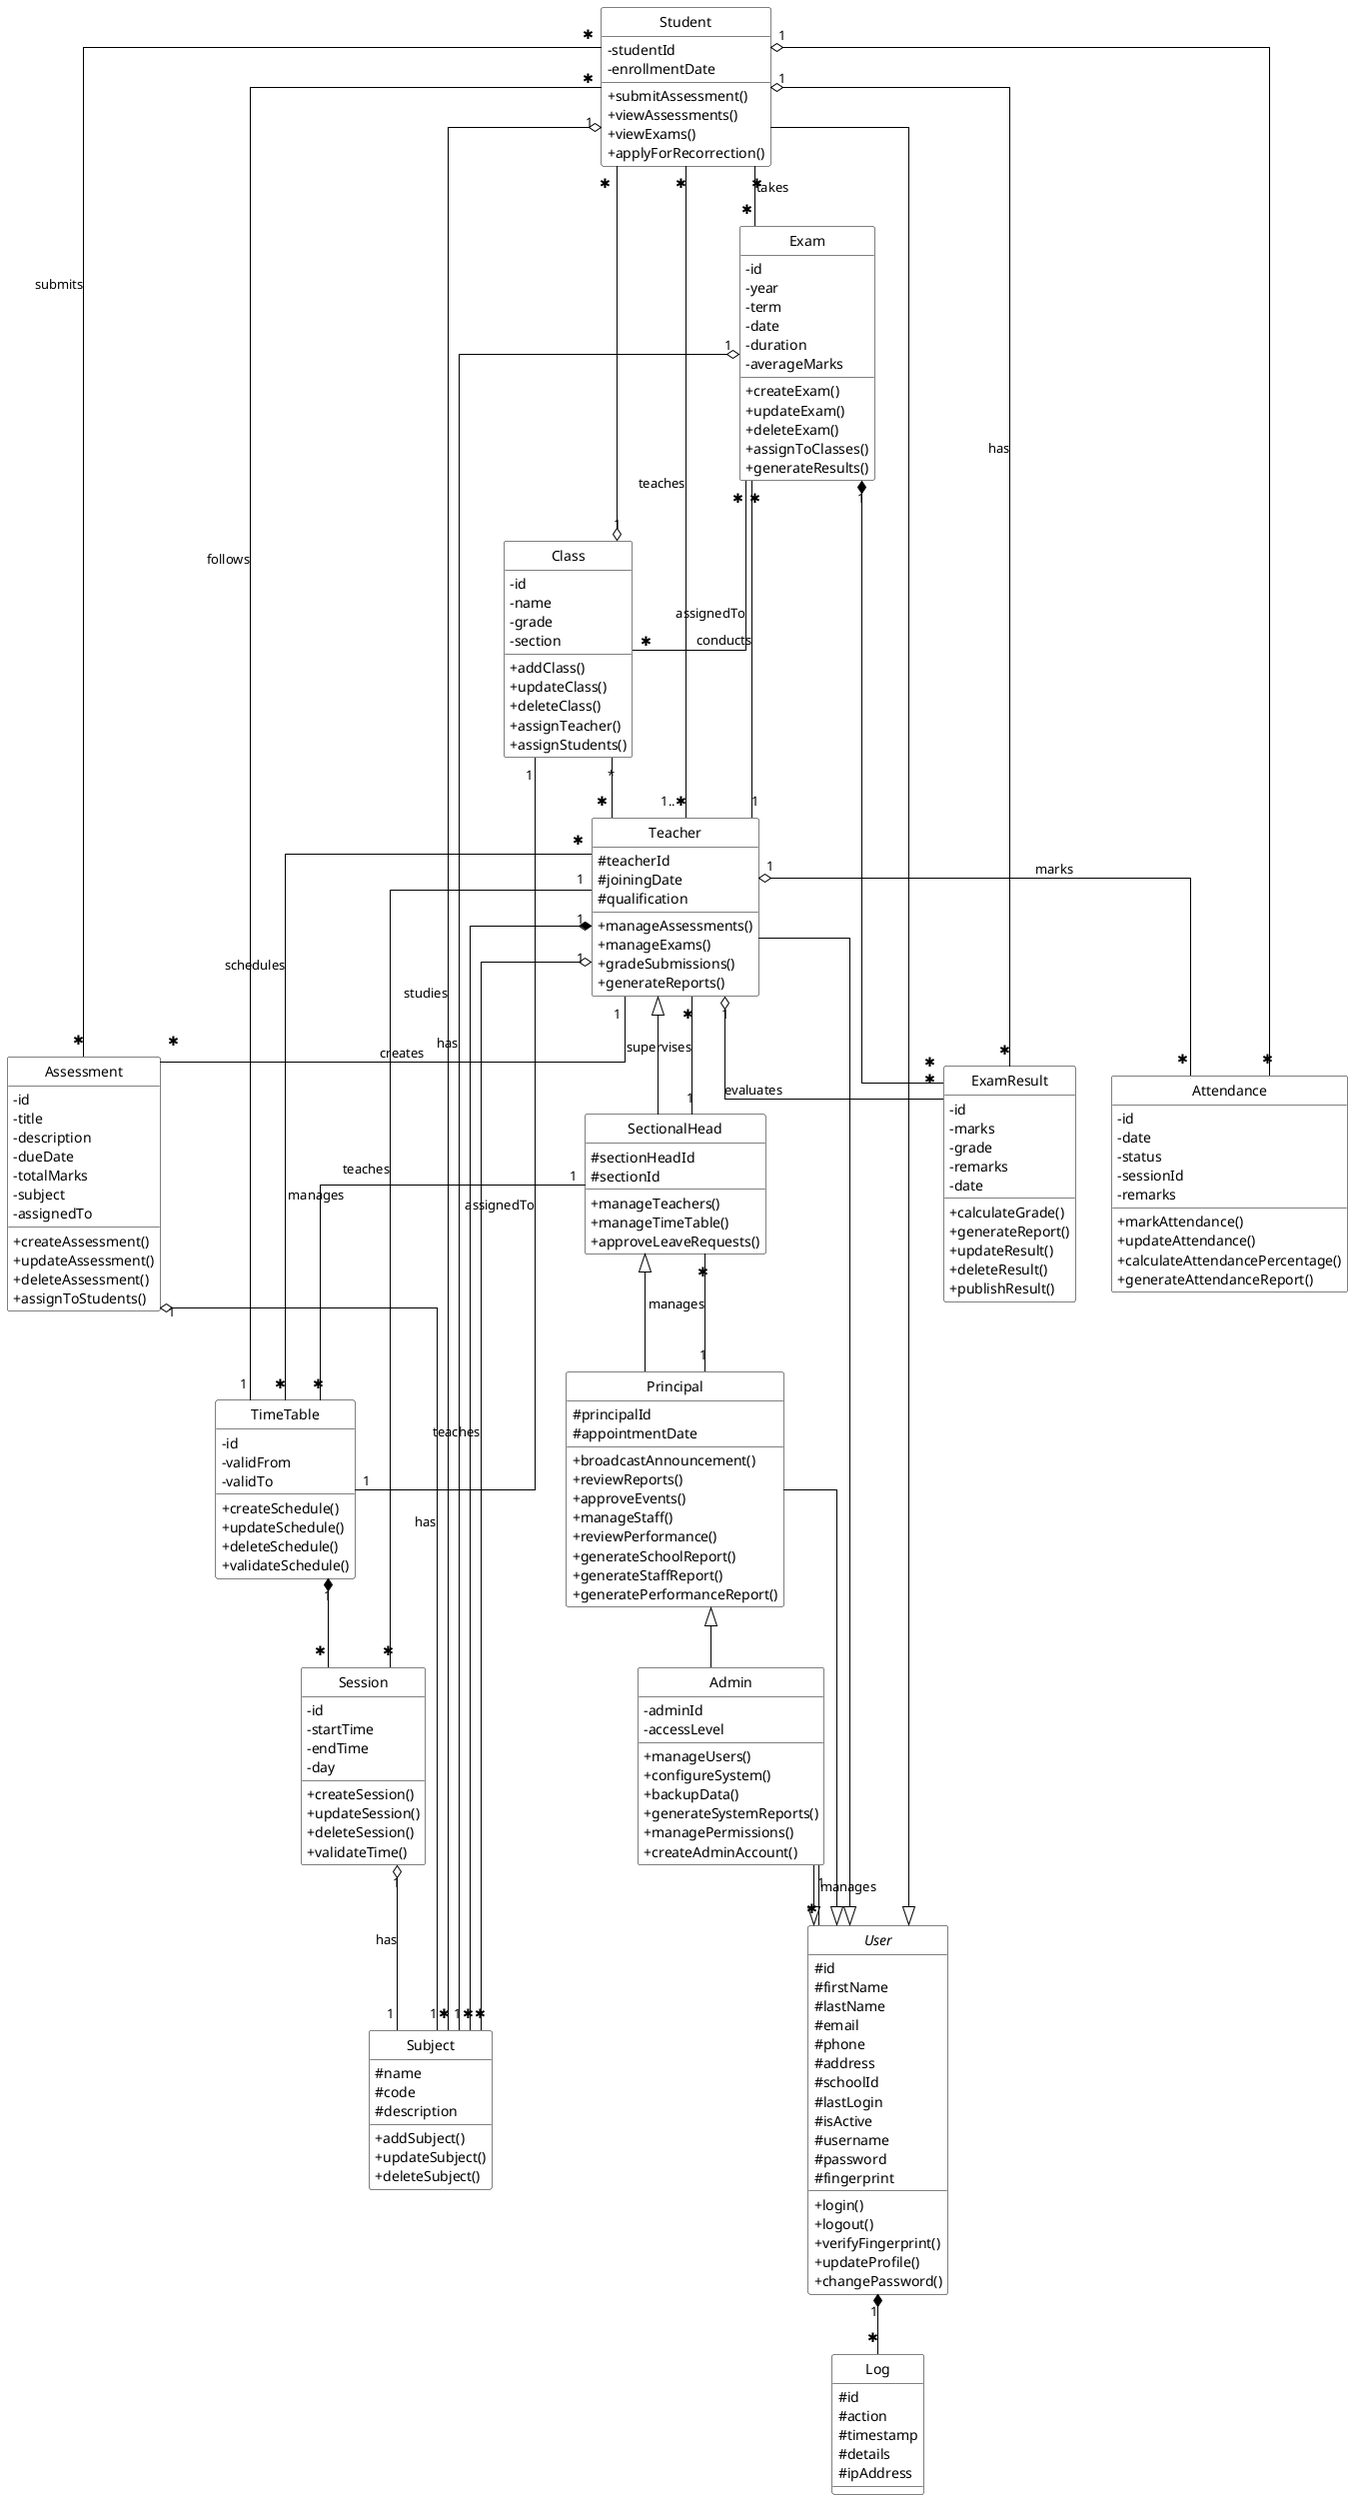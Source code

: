 @startuml School Management System - Class Diagram

' Layout settings
skinparam Linetype ortho
skinparam classAttributeIconSize 0
hide circle

' Style settings
skinparam class {
    color black
    BackgroundColor white
    BorderColor black
    ArrowColor black
}

class Subject {
    # name
    # code
    # description

    + addSubject()
    + updateSubject()
    + deleteSubject()
}

abstract class User {
    # id
    # firstName
    # lastName
    # email
    # phone
    # address
    # schoolId
    # lastLogin
    # isActive
    # username
    # password
    # fingerprint
    
    + login()
    + logout()
    + verifyFingerprint()
    + updateProfile()
    + changePassword()
}

class Student {
    - studentId
    - enrollmentDate
    
    + submitAssessment()
    + viewAssessments()
    + viewExams()
    + applyForRecorrection()
}

class Teacher {
    # teacherId
    # joiningDate
    # qualification
    
    + manageAssessments()
    + manageExams()
    + gradeSubmissions()
    + generateReports()
}

class SectionalHead {
    # sectionHeadId
    # sectionId
    
    + manageTeachers()
    + manageTimeTable()
    + approveLeaveRequests()
}

class Principal {
    # principalId
    # appointmentDate
    
    + broadcastAnnouncement()
    + reviewReports()
    + approveEvents()
    + manageStaff()
    + reviewPerformance()
    + generateSchoolReport()
    + generateStaffReport()
    + generatePerformanceReport()
}

class Admin {
    - adminId
    - accessLevel
    
    + manageUsers()
    + configureSystem()
    + backupData()
    + generateSystemReports()
    + managePermissions()
    + createAdminAccount()
}

class Class {
    - id
    - name
    - grade
    - section
    
    + addClass()
    + updateClass()
    + deleteClass()
    + assignTeacher()
    + assignStudents()
}

class Assessment {
    - id
    - title
    - description
    - dueDate
    - totalMarks
    - subject
    - assignedTo
    
    + createAssessment()
    + updateAssessment()
    + deleteAssessment()
    + assignToStudents()
}

class Exam {
    - id
    - year
    - term
    - date
    - duration
    - averageMarks
    
    + createExam()
    + updateExam()
    + deleteExam()
    + assignToClasses()
    + generateResults()
}

class ExamResult {
    - id
    - marks
    - grade
    - remarks
    - date
    
    + calculateGrade()
    + generateReport()
    + updateResult()
    + deleteResult()
    + publishResult()
}

class TimeTable {
    - id
    - validFrom
    - validTo
    
    + createSchedule()
    + updateSchedule()
    + deleteSchedule()
    + validateSchedule()
}

class Session {
    - id
    - startTime
    - endTime
    - day
    
    + createSession()
    + updateSession()
    + deleteSession()
    + validateTime()
}

class Attendance {
    - id
    - date
    - status
    - sessionId
    - remarks
    
    + markAttendance()
    + updateAttendance()
    + calculateAttendancePercentage()
    + generateAttendanceReport()
}

class Log {
    # id
    # action
    # timestamp
    # details
    # ipAddress
}

' Inheritance relationships
User <|-- Student
User <|-- Teacher
User <|-- Principal
User <|-- Admin
Teacher <|-- SectionalHead
SectionalHead <|-- Principal
Principal <|-- Admin

' Compositions relationships
User "1" *-- "✱" Log
Teacher "1" *-- "✱" Subject
TimeTable "1" *-- "✱" Session
Exam "1" *-- "✱" ExamResult

' Aggregations relationships
Session "1" o-- "1" Subject : has
Assessment "1" o-- "1" Subject : has
Exam "1" o-- "1" Subject : has
Student "1" o-- "✱" Attendance
Student "1" o-- "✱" Subject : studies
Student "1" o-- "✱" ExamResult : has
Teacher "1" o-- "✱" Subject : teaches
Teacher "1" o-- "✱" ExamResult : evaluates
Teacher "1" o-- "✱" Attendance : marks
Class "*" -- "✱" Teacher
Class "1" o-- "✱" Student

' Assosiation relationships
Student "✱" -- "✱" Assessment : submits
Student "✱" -- "✱" Exam : takes
Student "✱" -- "1" TimeTable : follows
Teacher "1..✱" -- "✱" Student : teaches
Teacher "✱" -- "✱" TimeTable : schedules
Teacher "1" -- "✱" Assessment : creates
Teacher "1" -- "✱" Session : teaches
Teacher "1" -- "✱" Exam : conducts
SectionalHead "1" -- "✱" Teacher : supervises
SectionalHead "1" -- "✱" TimeTable : manages
Principal "1" -- "✱" SectionalHead : manages
Admin "1" -- "✱" User : manages
Exam "✱" -- "✱" Class : assignedTo
TimeTable "1" -- "1" Class : assignedTo

@enduml
